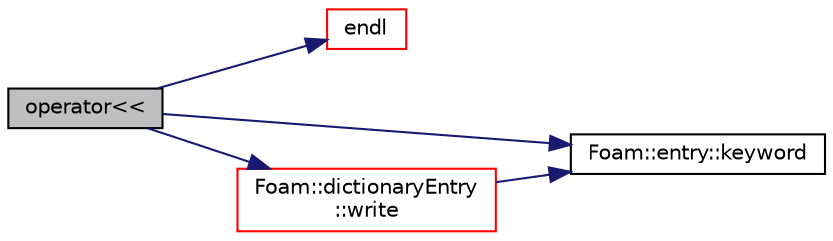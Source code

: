 digraph "operator&lt;&lt;"
{
  bgcolor="transparent";
  edge [fontname="Helvetica",fontsize="10",labelfontname="Helvetica",labelfontsize="10"];
  node [fontname="Helvetica",fontsize="10",shape=record];
  rankdir="LR";
  Node16128 [label="operator\<\<",height=0.2,width=0.4,color="black", fillcolor="grey75", style="filled", fontcolor="black"];
  Node16128 -> Node16129 [color="midnightblue",fontsize="10",style="solid",fontname="Helvetica"];
  Node16129 [label="endl",height=0.2,width=0.4,color="red",URL="$a21851.html#a2db8fe02a0d3909e9351bb4275b23ce4",tooltip="Add newline and flush stream. "];
  Node16128 -> Node16131 [color="midnightblue",fontsize="10",style="solid",fontname="Helvetica"];
  Node16131 [label="Foam::entry::keyword",height=0.2,width=0.4,color="black",URL="$a27137.html#a524d765e79e84690b9c13f55191b85c7",tooltip="Return keyword. "];
  Node16128 -> Node16132 [color="midnightblue",fontsize="10",style="solid",fontname="Helvetica"];
  Node16132 [label="Foam::dictionaryEntry\l::write",height=0.2,width=0.4,color="red",URL="$a27133.html#a293fdfec8bdfbd5c3913ab4c9f3454ff",tooltip="Write. "];
  Node16132 -> Node16131 [color="midnightblue",fontsize="10",style="solid",fontname="Helvetica"];
}
